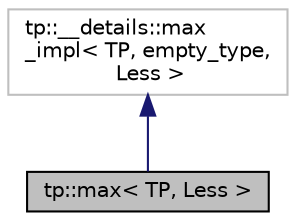 digraph "tp::max&lt; TP, Less &gt;"
{
 // LATEX_PDF_SIZE
  edge [fontname="Helvetica",fontsize="10",labelfontname="Helvetica",labelfontsize="10"];
  node [fontname="Helvetica",fontsize="10",shape=record];
  Node1 [label="tp::max\< TP, Less \>",height=0.2,width=0.4,color="black", fillcolor="grey75", style="filled", fontcolor="black",tooltip="Returns the max type of a type_pack."];
  Node2 -> Node1 [dir="back",color="midnightblue",fontsize="10",style="solid",fontname="Helvetica"];
  Node2 [label="tp::__details::max\l_impl\< TP, empty_type,\l Less \>",height=0.2,width=0.4,color="grey75", fillcolor="white", style="filled",tooltip=" "];
}
